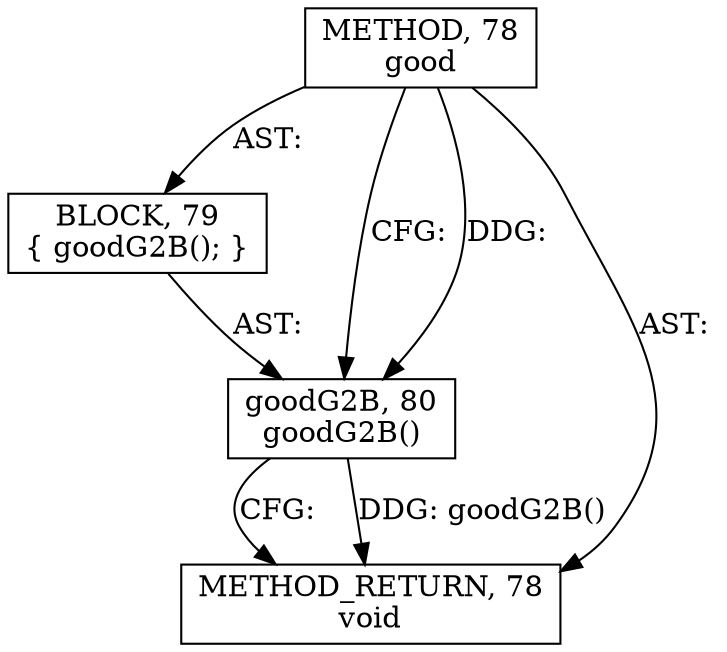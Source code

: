 digraph "good" {  
node [shape="rect"];  
"111669149698" [label = <METHOD, 78<BR/>good> ]
"25769803785" [label = <BLOCK, 79<BR/>{ goodG2B(); }> ]
"30064771118" [label = <goodG2B, 80<BR/>goodG2B()> ]
"128849018882" [label = <METHOD_RETURN, 78<BR/>void> ]
  "111669149698" -> "25769803785"  [ label = "AST: "] 
  "111669149698" -> "128849018882"  [ label = "AST: "] 
  "25769803785" -> "30064771118"  [ label = "AST: "] 
  "30064771118" -> "128849018882"  [ label = "CFG: "] 
  "111669149698" -> "30064771118"  [ label = "CFG: "] 
  "30064771118" -> "128849018882"  [ label = "DDG: goodG2B()"] 
  "111669149698" -> "30064771118"  [ label = "DDG: "] 
}
